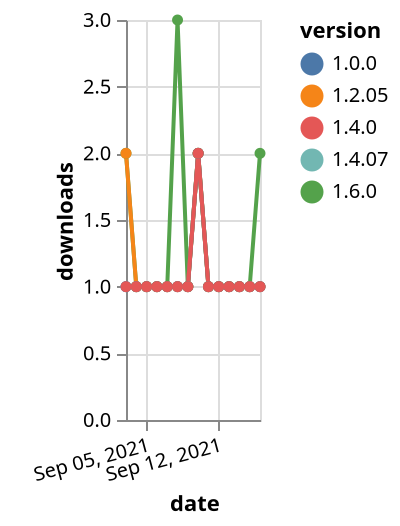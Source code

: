 {"$schema": "https://vega.github.io/schema/vega-lite/v5.json", "description": "A simple bar chart with embedded data.", "data": {"values": [{"date": "2021-09-03", "total": 137, "delta": 1, "version": "1.4.07"}, {"date": "2021-09-04", "total": 138, "delta": 1, "version": "1.4.07"}, {"date": "2021-09-05", "total": 139, "delta": 1, "version": "1.4.07"}, {"date": "2021-09-06", "total": 140, "delta": 1, "version": "1.4.07"}, {"date": "2021-09-07", "total": 141, "delta": 1, "version": "1.4.07"}, {"date": "2021-09-08", "total": 142, "delta": 1, "version": "1.4.07"}, {"date": "2021-09-09", "total": 143, "delta": 1, "version": "1.4.07"}, {"date": "2021-09-10", "total": 145, "delta": 2, "version": "1.4.07"}, {"date": "2021-09-11", "total": 146, "delta": 1, "version": "1.4.07"}, {"date": "2021-09-12", "total": 147, "delta": 1, "version": "1.4.07"}, {"date": "2021-09-13", "total": 148, "delta": 1, "version": "1.4.07"}, {"date": "2021-09-14", "total": 149, "delta": 1, "version": "1.4.07"}, {"date": "2021-09-15", "total": 150, "delta": 1, "version": "1.4.07"}, {"date": "2021-09-16", "total": 151, "delta": 1, "version": "1.4.07"}, {"date": "2021-09-03", "total": 129, "delta": 2, "version": "1.6.0"}, {"date": "2021-09-04", "total": 130, "delta": 1, "version": "1.6.0"}, {"date": "2021-09-05", "total": 131, "delta": 1, "version": "1.6.0"}, {"date": "2021-09-06", "total": 132, "delta": 1, "version": "1.6.0"}, {"date": "2021-09-07", "total": 133, "delta": 1, "version": "1.6.0"}, {"date": "2021-09-08", "total": 136, "delta": 3, "version": "1.6.0"}, {"date": "2021-09-09", "total": 137, "delta": 1, "version": "1.6.0"}, {"date": "2021-09-10", "total": 139, "delta": 2, "version": "1.6.0"}, {"date": "2021-09-11", "total": 140, "delta": 1, "version": "1.6.0"}, {"date": "2021-09-12", "total": 141, "delta": 1, "version": "1.6.0"}, {"date": "2021-09-13", "total": 142, "delta": 1, "version": "1.6.0"}, {"date": "2021-09-14", "total": 143, "delta": 1, "version": "1.6.0"}, {"date": "2021-09-15", "total": 144, "delta": 1, "version": "1.6.0"}, {"date": "2021-09-16", "total": 146, "delta": 2, "version": "1.6.0"}, {"date": "2021-09-03", "total": 173, "delta": 2, "version": "1.2.05"}, {"date": "2021-09-04", "total": 174, "delta": 1, "version": "1.2.05"}, {"date": "2021-09-05", "total": 175, "delta": 1, "version": "1.2.05"}, {"date": "2021-09-06", "total": 176, "delta": 1, "version": "1.2.05"}, {"date": "2021-09-07", "total": 177, "delta": 1, "version": "1.2.05"}, {"date": "2021-09-08", "total": 178, "delta": 1, "version": "1.2.05"}, {"date": "2021-09-09", "total": 179, "delta": 1, "version": "1.2.05"}, {"date": "2021-09-10", "total": 181, "delta": 2, "version": "1.2.05"}, {"date": "2021-09-11", "total": 182, "delta": 1, "version": "1.2.05"}, {"date": "2021-09-12", "total": 183, "delta": 1, "version": "1.2.05"}, {"date": "2021-09-13", "total": 184, "delta": 1, "version": "1.2.05"}, {"date": "2021-09-14", "total": 185, "delta": 1, "version": "1.2.05"}, {"date": "2021-09-15", "total": 186, "delta": 1, "version": "1.2.05"}, {"date": "2021-09-16", "total": 187, "delta": 1, "version": "1.2.05"}, {"date": "2021-09-03", "total": 199, "delta": 1, "version": "1.0.0"}, {"date": "2021-09-04", "total": 200, "delta": 1, "version": "1.0.0"}, {"date": "2021-09-05", "total": 201, "delta": 1, "version": "1.0.0"}, {"date": "2021-09-06", "total": 202, "delta": 1, "version": "1.0.0"}, {"date": "2021-09-07", "total": 203, "delta": 1, "version": "1.0.0"}, {"date": "2021-09-08", "total": 204, "delta": 1, "version": "1.0.0"}, {"date": "2021-09-09", "total": 205, "delta": 1, "version": "1.0.0"}, {"date": "2021-09-10", "total": 207, "delta": 2, "version": "1.0.0"}, {"date": "2021-09-11", "total": 208, "delta": 1, "version": "1.0.0"}, {"date": "2021-09-12", "total": 209, "delta": 1, "version": "1.0.0"}, {"date": "2021-09-13", "total": 210, "delta": 1, "version": "1.0.0"}, {"date": "2021-09-14", "total": 211, "delta": 1, "version": "1.0.0"}, {"date": "2021-09-15", "total": 212, "delta": 1, "version": "1.0.0"}, {"date": "2021-09-16", "total": 213, "delta": 1, "version": "1.0.0"}, {"date": "2021-09-03", "total": 159, "delta": 1, "version": "1.4.0"}, {"date": "2021-09-04", "total": 160, "delta": 1, "version": "1.4.0"}, {"date": "2021-09-05", "total": 161, "delta": 1, "version": "1.4.0"}, {"date": "2021-09-06", "total": 162, "delta": 1, "version": "1.4.0"}, {"date": "2021-09-07", "total": 163, "delta": 1, "version": "1.4.0"}, {"date": "2021-09-08", "total": 164, "delta": 1, "version": "1.4.0"}, {"date": "2021-09-09", "total": 165, "delta": 1, "version": "1.4.0"}, {"date": "2021-09-10", "total": 167, "delta": 2, "version": "1.4.0"}, {"date": "2021-09-11", "total": 168, "delta": 1, "version": "1.4.0"}, {"date": "2021-09-12", "total": 169, "delta": 1, "version": "1.4.0"}, {"date": "2021-09-13", "total": 170, "delta": 1, "version": "1.4.0"}, {"date": "2021-09-14", "total": 171, "delta": 1, "version": "1.4.0"}, {"date": "2021-09-15", "total": 172, "delta": 1, "version": "1.4.0"}, {"date": "2021-09-16", "total": 173, "delta": 1, "version": "1.4.0"}]}, "width": "container", "mark": {"type": "line", "point": {"filled": true}}, "encoding": {"x": {"field": "date", "type": "temporal", "timeUnit": "yearmonthdate", "title": "date", "axis": {"labelAngle": -15}}, "y": {"field": "delta", "type": "quantitative", "title": "downloads"}, "color": {"field": "version", "type": "nominal"}, "tooltip": {"field": "delta"}}}